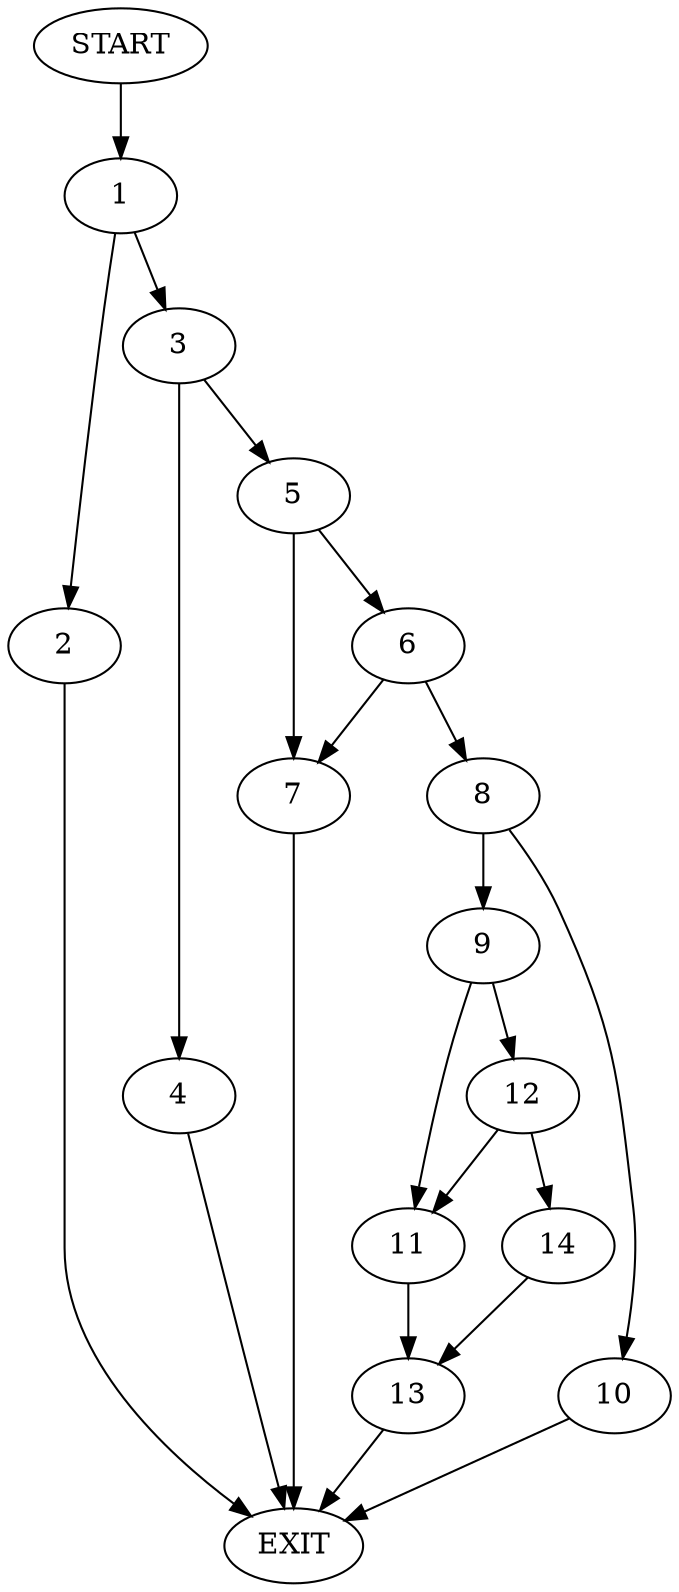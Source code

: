 digraph {
0 [label="START"]
15 [label="EXIT"]
0 -> 1
1 -> 2
1 -> 3
2 -> 15
3 -> 4
3 -> 5
5 -> 6
5 -> 7
4 -> 15
6 -> 7
6 -> 8
7 -> 15
8 -> 9
8 -> 10
9 -> 11
9 -> 12
10 -> 15
11 -> 13
12 -> 11
12 -> 14
14 -> 13
13 -> 15
}
